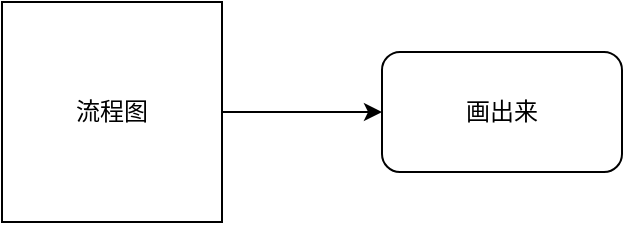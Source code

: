 <mxfile version="13.2.4" type="github">
  <diagram id="uArC8xTYRuAt1ZbdNL_C" name="第 1 页">
    <mxGraphModel dx="1186" dy="693" grid="1" gridSize="10" guides="1" tooltips="1" connect="1" arrows="1" fold="1" page="1" pageScale="1" pageWidth="827" pageHeight="1169" math="0" shadow="0">
      <root>
        <mxCell id="0" />
        <mxCell id="1" parent="0" />
        <mxCell id="LuM3YmjF2VSgwdyVFMp--3" style="edgeStyle=orthogonalEdgeStyle;rounded=0;orthogonalLoop=1;jettySize=auto;html=1;entryX=0;entryY=0.5;entryDx=0;entryDy=0;" edge="1" parent="1" source="LuM3YmjF2VSgwdyVFMp--1" target="LuM3YmjF2VSgwdyVFMp--4">
          <mxGeometry relative="1" as="geometry">
            <mxPoint x="220" y="175" as="targetPoint" />
          </mxGeometry>
        </mxCell>
        <mxCell id="LuM3YmjF2VSgwdyVFMp--1" value="流程图" style="whiteSpace=wrap;html=1;aspect=fixed;" vertex="1" parent="1">
          <mxGeometry x="60" y="120" width="110" height="110" as="geometry" />
        </mxCell>
        <mxCell id="LuM3YmjF2VSgwdyVFMp--4" value="画出来" style="rounded=1;whiteSpace=wrap;html=1;" vertex="1" parent="1">
          <mxGeometry x="250" y="145" width="120" height="60" as="geometry" />
        </mxCell>
      </root>
    </mxGraphModel>
  </diagram>
</mxfile>
